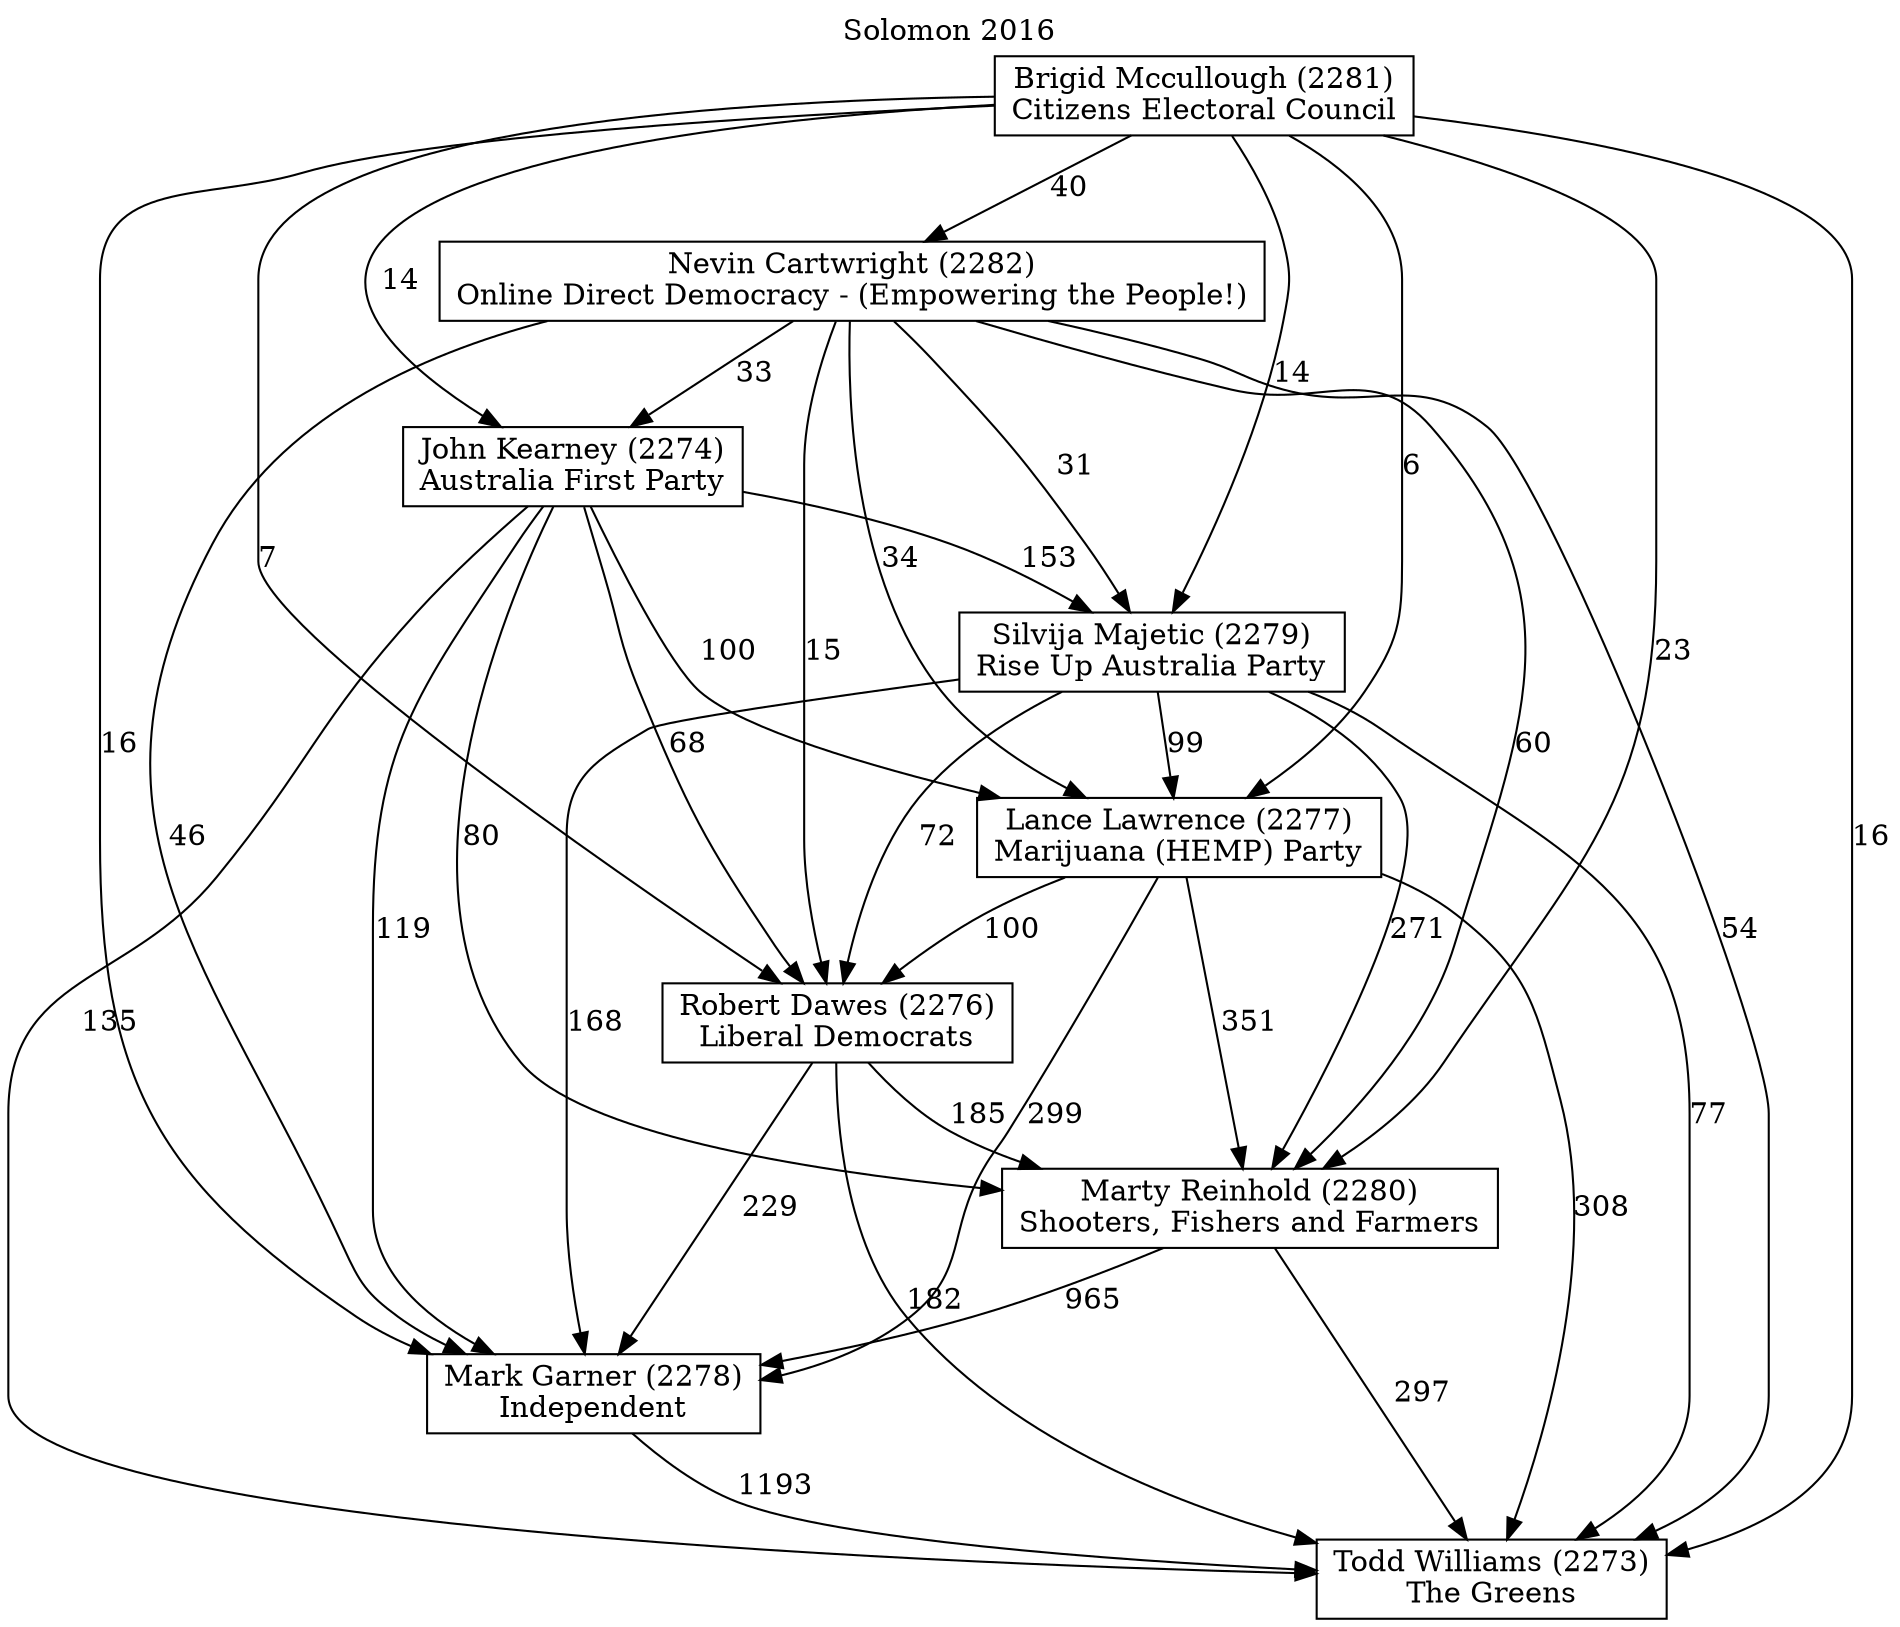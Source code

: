 // House preference flow
digraph "Todd Williams (2273)_Solomon_2016" {
	graph [label="Solomon 2016" labelloc=t mclimit=10]
	node [shape=box]
	"John Kearney (2274)" [label="John Kearney (2274)
Australia First Party"]
	"Nevin Cartwright (2282)" [label="Nevin Cartwright (2282)
Online Direct Democracy - (Empowering the People!)"]
	"Mark Garner (2278)" [label="Mark Garner (2278)
Independent"]
	"Marty Reinhold (2280)" [label="Marty Reinhold (2280)
Shooters, Fishers and Farmers"]
	"Lance Lawrence (2277)" [label="Lance Lawrence (2277)
Marijuana (HEMP) Party"]
	"Brigid Mccullough (2281)" [label="Brigid Mccullough (2281)
Citizens Electoral Council"]
	"Robert Dawes (2276)" [label="Robert Dawes (2276)
Liberal Democrats"]
	"Silvija Majetic (2279)" [label="Silvija Majetic (2279)
Rise Up Australia Party"]
	"Todd Williams (2273)" [label="Todd Williams (2273)
The Greens"]
	"John Kearney (2274)" -> "Lance Lawrence (2277)" [label=100]
	"Silvija Majetic (2279)" -> "Todd Williams (2273)" [label=77]
	"Brigid Mccullough (2281)" -> "Robert Dawes (2276)" [label=7]
	"Marty Reinhold (2280)" -> "Todd Williams (2273)" [label=297]
	"Lance Lawrence (2277)" -> "Marty Reinhold (2280)" [label=351]
	"Silvija Majetic (2279)" -> "Marty Reinhold (2280)" [label=271]
	"Brigid Mccullough (2281)" -> "Lance Lawrence (2277)" [label=6]
	"Robert Dawes (2276)" -> "Todd Williams (2273)" [label=182]
	"Nevin Cartwright (2282)" -> "Lance Lawrence (2277)" [label=34]
	"Brigid Mccullough (2281)" -> "John Kearney (2274)" [label=14]
	"Nevin Cartwright (2282)" -> "Mark Garner (2278)" [label=46]
	"Silvija Majetic (2279)" -> "Mark Garner (2278)" [label=168]
	"Nevin Cartwright (2282)" -> "Silvija Majetic (2279)" [label=31]
	"John Kearney (2274)" -> "Robert Dawes (2276)" [label=68]
	"Nevin Cartwright (2282)" -> "John Kearney (2274)" [label=33]
	"Lance Lawrence (2277)" -> "Todd Williams (2273)" [label=308]
	"Robert Dawes (2276)" -> "Marty Reinhold (2280)" [label=185]
	"John Kearney (2274)" -> "Todd Williams (2273)" [label=135]
	"Brigid Mccullough (2281)" -> "Marty Reinhold (2280)" [label=23]
	"Nevin Cartwright (2282)" -> "Marty Reinhold (2280)" [label=60]
	"Lance Lawrence (2277)" -> "Robert Dawes (2276)" [label=100]
	"Marty Reinhold (2280)" -> "Mark Garner (2278)" [label=965]
	"Silvija Majetic (2279)" -> "Robert Dawes (2276)" [label=72]
	"John Kearney (2274)" -> "Silvija Majetic (2279)" [label=153]
	"Lance Lawrence (2277)" -> "Mark Garner (2278)" [label=299]
	"Brigid Mccullough (2281)" -> "Mark Garner (2278)" [label=16]
	"Nevin Cartwright (2282)" -> "Todd Williams (2273)" [label=54]
	"Mark Garner (2278)" -> "Todd Williams (2273)" [label=1193]
	"Brigid Mccullough (2281)" -> "Silvija Majetic (2279)" [label=14]
	"John Kearney (2274)" -> "Mark Garner (2278)" [label=119]
	"Brigid Mccullough (2281)" -> "Nevin Cartwright (2282)" [label=40]
	"Brigid Mccullough (2281)" -> "Todd Williams (2273)" [label=16]
	"Robert Dawes (2276)" -> "Mark Garner (2278)" [label=229]
	"Nevin Cartwright (2282)" -> "Robert Dawes (2276)" [label=15]
	"Silvija Majetic (2279)" -> "Lance Lawrence (2277)" [label=99]
	"John Kearney (2274)" -> "Marty Reinhold (2280)" [label=80]
}
